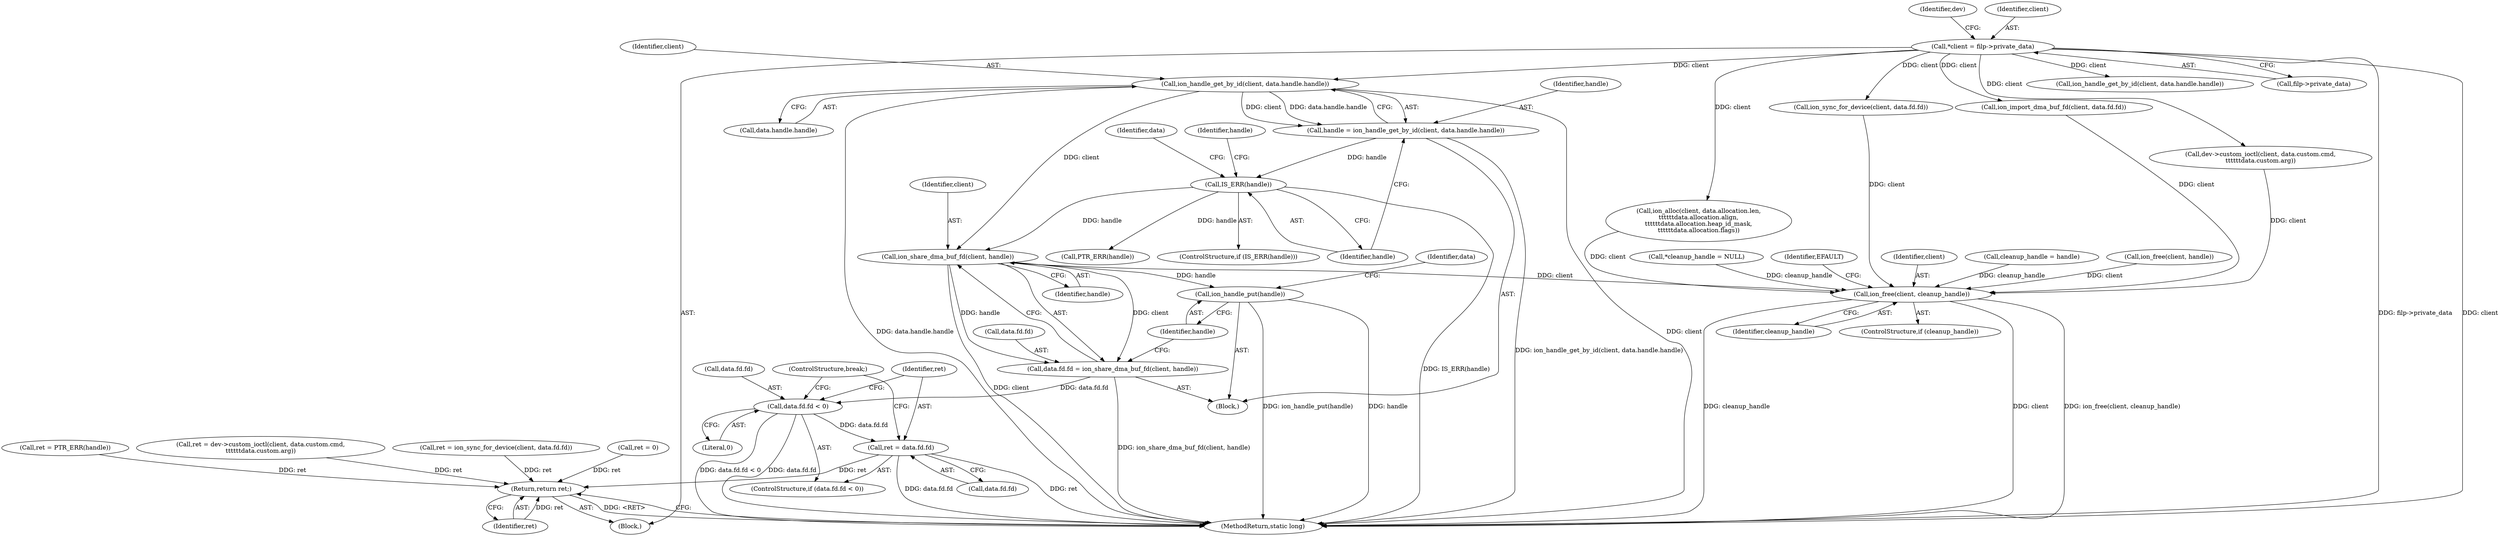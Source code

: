 digraph "0_linux_9590232bb4f4cc824f3425a6e1349afbe6d6d2b7_2@pointer" {
"1000254" [label="(Call,ion_share_dma_buf_fd(client, handle))"];
"1000235" [label="(Call,ion_handle_get_by_id(client, data.handle.handle))"];
"1000106" [label="(Call,*client = filp->private_data)"];
"1000243" [label="(Call,IS_ERR(handle))"];
"1000233" [label="(Call,handle = ion_handle_get_by_id(client, data.handle.handle))"];
"1000248" [label="(Call,data.fd.fd = ion_share_dma_buf_fd(client, handle))"];
"1000260" [label="(Call,data.fd.fd < 0)"];
"1000267" [label="(Call,ret = data.fd.fd)"];
"1000369" [label="(Return,return ret;)"];
"1000257" [label="(Call,ion_handle_put(handle))"];
"1000363" [label="(Call,ion_free(client, cleanup_handle))"];
"1000369" [label="(Return,return ret;)"];
"1000255" [label="(Identifier,client)"];
"1000269" [label="(Call,data.fd.fd)"];
"1000274" [label="(ControlStructure,break;)"];
"1000267" [label="(Call,ret = data.fd.fd)"];
"1000118" [label="(Call,*cleanup_handle = NULL)"];
"1000246" [label="(Call,PTR_ERR(handle))"];
"1000113" [label="(Identifier,dev)"];
"1000251" [label="(Identifier,data)"];
"1000254" [label="(Call,ion_share_dma_buf_fd(client, handle))"];
"1000243" [label="(Call,IS_ERR(handle))"];
"1000268" [label="(Identifier,ret)"];
"1000235" [label="(Call,ion_handle_get_by_id(client, data.handle.handle))"];
"1000307" [label="(Call,ret = ion_sync_for_device(client, data.fd.fd))"];
"1000106" [label="(Call,*client = filp->private_data)"];
"1000244" [label="(Identifier,handle)"];
"1000368" [label="(Identifier,EFAULT)"];
"1000266" [label="(Literal,0)"];
"1000258" [label="(Identifier,handle)"];
"1000263" [label="(Identifier,data)"];
"1000363" [label="(Call,ion_free(client, cleanup_handle))"];
"1000364" [label="(Identifier,client)"];
"1000201" [label="(Call,cleanup_handle = handle)"];
"1000210" [label="(Call,ion_handle_get_by_id(client, data.handle.handle))"];
"1000256" [label="(Identifier,handle)"];
"1000122" [label="(Call,ret = 0)"];
"1000104" [label="(Block,)"];
"1000371" [label="(MethodReturn,static long)"];
"1000247" [label="(Identifier,handle)"];
"1000237" [label="(Call,data.handle.handle)"];
"1000260" [label="(Call,data.fd.fd < 0)"];
"1000280" [label="(Call,ion_import_dma_buf_fd(client, data.fd.fd))"];
"1000242" [label="(ControlStructure,if (IS_ERR(handle)))"];
"1000236" [label="(Identifier,client)"];
"1000248" [label="(Call,data.fd.fd = ion_share_dma_buf_fd(client, handle))"];
"1000233" [label="(Call,handle = ion_handle_get_by_id(client, data.handle.handle))"];
"1000370" [label="(Identifier,ret)"];
"1000107" [label="(Identifier,client)"];
"1000223" [label="(Call,ion_free(client, handle))"];
"1000329" [label="(Call,dev->custom_ioctl(client, data.custom.cmd,\n\t\t\t\t\t\tdata.custom.arg))"];
"1000365" [label="(Identifier,cleanup_handle)"];
"1000259" [label="(ControlStructure,if (data.fd.fd < 0))"];
"1000327" [label="(Call,ret = dev->custom_ioctl(client, data.custom.cmd,\n\t\t\t\t\t\tdata.custom.arg))"];
"1000231" [label="(Block,)"];
"1000164" [label="(Call,ion_alloc(client, data.allocation.len,\n\t\t\t\t\t\tdata.allocation.align,\n\t\t\t\t\t\tdata.allocation.heap_id_mask,\n\t\t\t\t\t\tdata.allocation.flags))"];
"1000261" [label="(Call,data.fd.fd)"];
"1000361" [label="(ControlStructure,if (cleanup_handle))"];
"1000257" [label="(Call,ion_handle_put(handle))"];
"1000234" [label="(Identifier,handle)"];
"1000108" [label="(Call,filp->private_data)"];
"1000290" [label="(Call,ret = PTR_ERR(handle))"];
"1000249" [label="(Call,data.fd.fd)"];
"1000309" [label="(Call,ion_sync_for_device(client, data.fd.fd))"];
"1000254" -> "1000248"  [label="AST: "];
"1000254" -> "1000256"  [label="CFG: "];
"1000255" -> "1000254"  [label="AST: "];
"1000256" -> "1000254"  [label="AST: "];
"1000248" -> "1000254"  [label="CFG: "];
"1000254" -> "1000371"  [label="DDG: client"];
"1000254" -> "1000248"  [label="DDG: client"];
"1000254" -> "1000248"  [label="DDG: handle"];
"1000235" -> "1000254"  [label="DDG: client"];
"1000243" -> "1000254"  [label="DDG: handle"];
"1000254" -> "1000257"  [label="DDG: handle"];
"1000254" -> "1000363"  [label="DDG: client"];
"1000235" -> "1000233"  [label="AST: "];
"1000235" -> "1000237"  [label="CFG: "];
"1000236" -> "1000235"  [label="AST: "];
"1000237" -> "1000235"  [label="AST: "];
"1000233" -> "1000235"  [label="CFG: "];
"1000235" -> "1000371"  [label="DDG: data.handle.handle"];
"1000235" -> "1000371"  [label="DDG: client"];
"1000235" -> "1000233"  [label="DDG: client"];
"1000235" -> "1000233"  [label="DDG: data.handle.handle"];
"1000106" -> "1000235"  [label="DDG: client"];
"1000106" -> "1000104"  [label="AST: "];
"1000106" -> "1000108"  [label="CFG: "];
"1000107" -> "1000106"  [label="AST: "];
"1000108" -> "1000106"  [label="AST: "];
"1000113" -> "1000106"  [label="CFG: "];
"1000106" -> "1000371"  [label="DDG: filp->private_data"];
"1000106" -> "1000371"  [label="DDG: client"];
"1000106" -> "1000164"  [label="DDG: client"];
"1000106" -> "1000210"  [label="DDG: client"];
"1000106" -> "1000280"  [label="DDG: client"];
"1000106" -> "1000309"  [label="DDG: client"];
"1000106" -> "1000329"  [label="DDG: client"];
"1000243" -> "1000242"  [label="AST: "];
"1000243" -> "1000244"  [label="CFG: "];
"1000244" -> "1000243"  [label="AST: "];
"1000247" -> "1000243"  [label="CFG: "];
"1000251" -> "1000243"  [label="CFG: "];
"1000243" -> "1000371"  [label="DDG: IS_ERR(handle)"];
"1000233" -> "1000243"  [label="DDG: handle"];
"1000243" -> "1000246"  [label="DDG: handle"];
"1000233" -> "1000231"  [label="AST: "];
"1000234" -> "1000233"  [label="AST: "];
"1000244" -> "1000233"  [label="CFG: "];
"1000233" -> "1000371"  [label="DDG: ion_handle_get_by_id(client, data.handle.handle)"];
"1000248" -> "1000231"  [label="AST: "];
"1000249" -> "1000248"  [label="AST: "];
"1000258" -> "1000248"  [label="CFG: "];
"1000248" -> "1000371"  [label="DDG: ion_share_dma_buf_fd(client, handle)"];
"1000248" -> "1000260"  [label="DDG: data.fd.fd"];
"1000260" -> "1000259"  [label="AST: "];
"1000260" -> "1000266"  [label="CFG: "];
"1000261" -> "1000260"  [label="AST: "];
"1000266" -> "1000260"  [label="AST: "];
"1000268" -> "1000260"  [label="CFG: "];
"1000274" -> "1000260"  [label="CFG: "];
"1000260" -> "1000371"  [label="DDG: data.fd.fd < 0"];
"1000260" -> "1000371"  [label="DDG: data.fd.fd"];
"1000260" -> "1000267"  [label="DDG: data.fd.fd"];
"1000267" -> "1000259"  [label="AST: "];
"1000267" -> "1000269"  [label="CFG: "];
"1000268" -> "1000267"  [label="AST: "];
"1000269" -> "1000267"  [label="AST: "];
"1000274" -> "1000267"  [label="CFG: "];
"1000267" -> "1000371"  [label="DDG: data.fd.fd"];
"1000267" -> "1000371"  [label="DDG: ret"];
"1000267" -> "1000369"  [label="DDG: ret"];
"1000369" -> "1000104"  [label="AST: "];
"1000369" -> "1000370"  [label="CFG: "];
"1000370" -> "1000369"  [label="AST: "];
"1000371" -> "1000369"  [label="CFG: "];
"1000369" -> "1000371"  [label="DDG: <RET>"];
"1000370" -> "1000369"  [label="DDG: ret"];
"1000290" -> "1000369"  [label="DDG: ret"];
"1000122" -> "1000369"  [label="DDG: ret"];
"1000327" -> "1000369"  [label="DDG: ret"];
"1000307" -> "1000369"  [label="DDG: ret"];
"1000257" -> "1000231"  [label="AST: "];
"1000257" -> "1000258"  [label="CFG: "];
"1000258" -> "1000257"  [label="AST: "];
"1000263" -> "1000257"  [label="CFG: "];
"1000257" -> "1000371"  [label="DDG: handle"];
"1000257" -> "1000371"  [label="DDG: ion_handle_put(handle)"];
"1000363" -> "1000361"  [label="AST: "];
"1000363" -> "1000365"  [label="CFG: "];
"1000364" -> "1000363"  [label="AST: "];
"1000365" -> "1000363"  [label="AST: "];
"1000368" -> "1000363"  [label="CFG: "];
"1000363" -> "1000371"  [label="DDG: cleanup_handle"];
"1000363" -> "1000371"  [label="DDG: client"];
"1000363" -> "1000371"  [label="DDG: ion_free(client, cleanup_handle)"];
"1000309" -> "1000363"  [label="DDG: client"];
"1000329" -> "1000363"  [label="DDG: client"];
"1000280" -> "1000363"  [label="DDG: client"];
"1000223" -> "1000363"  [label="DDG: client"];
"1000164" -> "1000363"  [label="DDG: client"];
"1000118" -> "1000363"  [label="DDG: cleanup_handle"];
"1000201" -> "1000363"  [label="DDG: cleanup_handle"];
}
